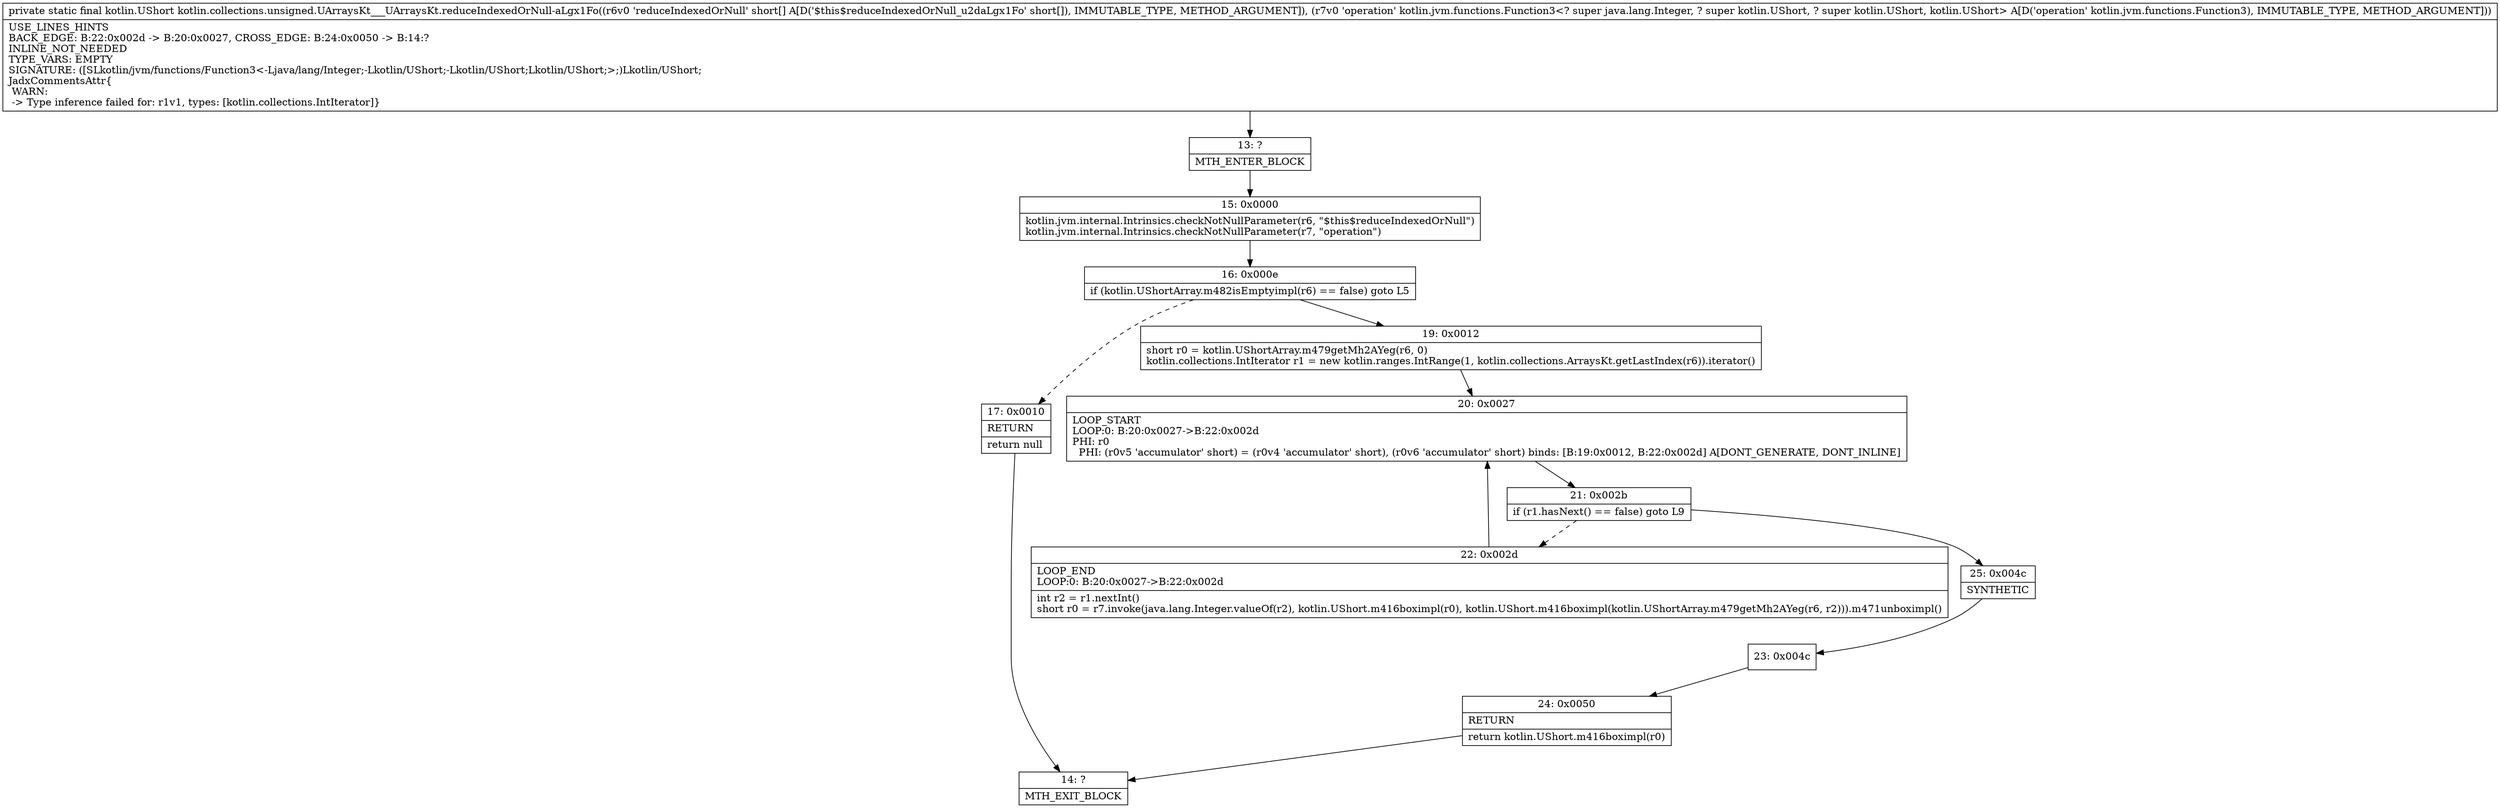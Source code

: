 digraph "CFG forkotlin.collections.unsigned.UArraysKt___UArraysKt.reduceIndexedOrNull\-aLgx1Fo([SLkotlin\/jvm\/functions\/Function3;)Lkotlin\/UShort;" {
Node_13 [shape=record,label="{13\:\ ?|MTH_ENTER_BLOCK\l}"];
Node_15 [shape=record,label="{15\:\ 0x0000|kotlin.jvm.internal.Intrinsics.checkNotNullParameter(r6, \"$this$reduceIndexedOrNull\")\lkotlin.jvm.internal.Intrinsics.checkNotNullParameter(r7, \"operation\")\l}"];
Node_16 [shape=record,label="{16\:\ 0x000e|if (kotlin.UShortArray.m482isEmptyimpl(r6) == false) goto L5\l}"];
Node_17 [shape=record,label="{17\:\ 0x0010|RETURN\l|return null\l}"];
Node_14 [shape=record,label="{14\:\ ?|MTH_EXIT_BLOCK\l}"];
Node_19 [shape=record,label="{19\:\ 0x0012|short r0 = kotlin.UShortArray.m479getMh2AYeg(r6, 0)\lkotlin.collections.IntIterator r1 = new kotlin.ranges.IntRange(1, kotlin.collections.ArraysKt.getLastIndex(r6)).iterator()\l}"];
Node_20 [shape=record,label="{20\:\ 0x0027|LOOP_START\lLOOP:0: B:20:0x0027\-\>B:22:0x002d\lPHI: r0 \l  PHI: (r0v5 'accumulator' short) = (r0v4 'accumulator' short), (r0v6 'accumulator' short) binds: [B:19:0x0012, B:22:0x002d] A[DONT_GENERATE, DONT_INLINE]\l}"];
Node_21 [shape=record,label="{21\:\ 0x002b|if (r1.hasNext() == false) goto L9\l}"];
Node_22 [shape=record,label="{22\:\ 0x002d|LOOP_END\lLOOP:0: B:20:0x0027\-\>B:22:0x002d\l|int r2 = r1.nextInt()\lshort r0 = r7.invoke(java.lang.Integer.valueOf(r2), kotlin.UShort.m416boximpl(r0), kotlin.UShort.m416boximpl(kotlin.UShortArray.m479getMh2AYeg(r6, r2))).m471unboximpl()\l}"];
Node_25 [shape=record,label="{25\:\ 0x004c|SYNTHETIC\l}"];
Node_23 [shape=record,label="{23\:\ 0x004c}"];
Node_24 [shape=record,label="{24\:\ 0x0050|RETURN\l|return kotlin.UShort.m416boximpl(r0)\l}"];
MethodNode[shape=record,label="{private static final kotlin.UShort kotlin.collections.unsigned.UArraysKt___UArraysKt.reduceIndexedOrNull\-aLgx1Fo((r6v0 'reduceIndexedOrNull' short[] A[D('$this$reduceIndexedOrNull_u2daLgx1Fo' short[]), IMMUTABLE_TYPE, METHOD_ARGUMENT]), (r7v0 'operation' kotlin.jvm.functions.Function3\<? super java.lang.Integer, ? super kotlin.UShort, ? super kotlin.UShort, kotlin.UShort\> A[D('operation' kotlin.jvm.functions.Function3), IMMUTABLE_TYPE, METHOD_ARGUMENT]))  | USE_LINES_HINTS\lBACK_EDGE: B:22:0x002d \-\> B:20:0x0027, CROSS_EDGE: B:24:0x0050 \-\> B:14:?\lINLINE_NOT_NEEDED\lTYPE_VARS: EMPTY\lSIGNATURE: ([SLkotlin\/jvm\/functions\/Function3\<\-Ljava\/lang\/Integer;\-Lkotlin\/UShort;\-Lkotlin\/UShort;Lkotlin\/UShort;\>;)Lkotlin\/UShort;\lJadxCommentsAttr\{\l WARN: \l \-\> Type inference failed for: r1v1, types: [kotlin.collections.IntIterator]\}\l}"];
MethodNode -> Node_13;Node_13 -> Node_15;
Node_15 -> Node_16;
Node_16 -> Node_17[style=dashed];
Node_16 -> Node_19;
Node_17 -> Node_14;
Node_19 -> Node_20;
Node_20 -> Node_21;
Node_21 -> Node_22[style=dashed];
Node_21 -> Node_25;
Node_22 -> Node_20;
Node_25 -> Node_23;
Node_23 -> Node_24;
Node_24 -> Node_14;
}

